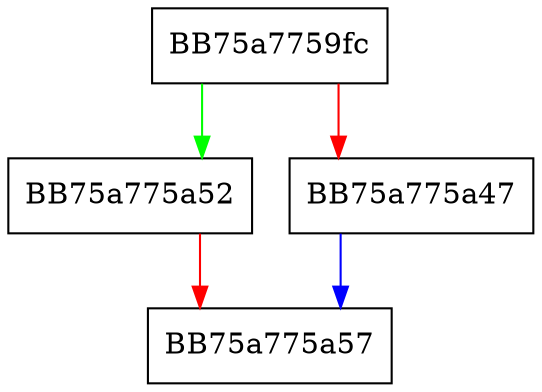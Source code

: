 digraph __acrt_LCIDToLocaleName {
  node [shape="box"];
  graph [splines=ortho];
  BB75a7759fc -> BB75a775a52 [color="green"];
  BB75a7759fc -> BB75a775a47 [color="red"];
  BB75a775a47 -> BB75a775a57 [color="blue"];
  BB75a775a52 -> BB75a775a57 [color="red"];
}